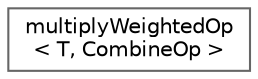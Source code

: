 digraph "Graphical Class Hierarchy"
{
 // LATEX_PDF_SIZE
  bgcolor="transparent";
  edge [fontname=Helvetica,fontsize=10,labelfontname=Helvetica,labelfontsize=10];
  node [fontname=Helvetica,fontsize=10,shape=box,height=0.2,width=0.4];
  rankdir="LR";
  Node0 [id="Node000000",label="multiplyWeightedOp\l\< T, CombineOp \>",height=0.2,width=0.4,color="grey40", fillcolor="white", style="filled",URL="$classFoam_1_1multiplyWeightedOp.html",tooltip=" "];
}
